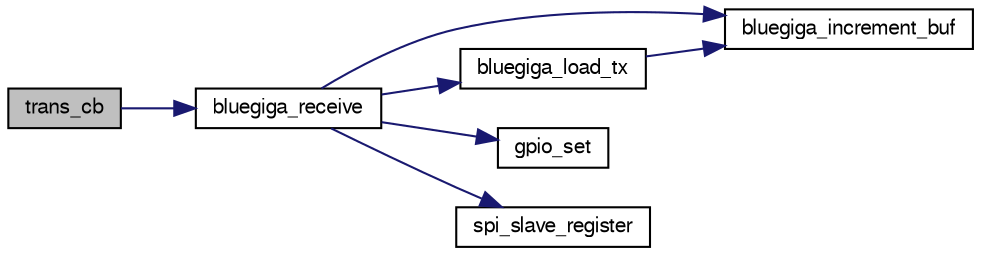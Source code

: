 digraph "trans_cb"
{
  edge [fontname="FreeSans",fontsize="10",labelfontname="FreeSans",labelfontsize="10"];
  node [fontname="FreeSans",fontsize="10",shape=record];
  rankdir="LR";
  Node1 [label="trans_cb",height=0.2,width=0.4,color="black", fillcolor="grey75", style="filled", fontcolor="black"];
  Node1 -> Node2 [color="midnightblue",fontsize="10",style="solid",fontname="FreeSans"];
  Node2 [label="bluegiga_receive",height=0.2,width=0.4,color="black", fillcolor="white", style="filled",URL="$bluegiga_8c.html#a50a0f979fdb5e8cb70090c6de5f203ac"];
  Node2 -> Node3 [color="midnightblue",fontsize="10",style="solid",fontname="FreeSans"];
  Node3 [label="bluegiga_increment_buf",height=0.2,width=0.4,color="black", fillcolor="white", style="filled",URL="$bluegiga_8c.html#ad59d5db2be5ea429bc32bddfab4f39f3"];
  Node2 -> Node4 [color="midnightblue",fontsize="10",style="solid",fontname="FreeSans"];
  Node4 [label="bluegiga_load_tx",height=0.2,width=0.4,color="black", fillcolor="white", style="filled",URL="$bluegiga_8c.html#a95be3ef04141e5037bfd21e88d87d3ef"];
  Node4 -> Node3 [color="midnightblue",fontsize="10",style="solid",fontname="FreeSans"];
  Node2 -> Node5 [color="midnightblue",fontsize="10",style="solid",fontname="FreeSans"];
  Node5 [label="gpio_set",height=0.2,width=0.4,color="black", fillcolor="white", style="filled",URL="$chibios_2mcu__periph_2gpio__arch_8h.html#a0da8ef247730680b4ffa595d11069051",tooltip="Set a gpio output to high level. "];
  Node2 -> Node6 [color="midnightblue",fontsize="10",style="solid",fontname="FreeSans"];
  Node6 [label="spi_slave_register",height=0.2,width=0.4,color="black", fillcolor="white", style="filled",URL="$group__spi.html#gad2b96673b774298d3bd908e84ceb37c8",tooltip="Register one (and only one) transaction to use spi as slave. "];
}
